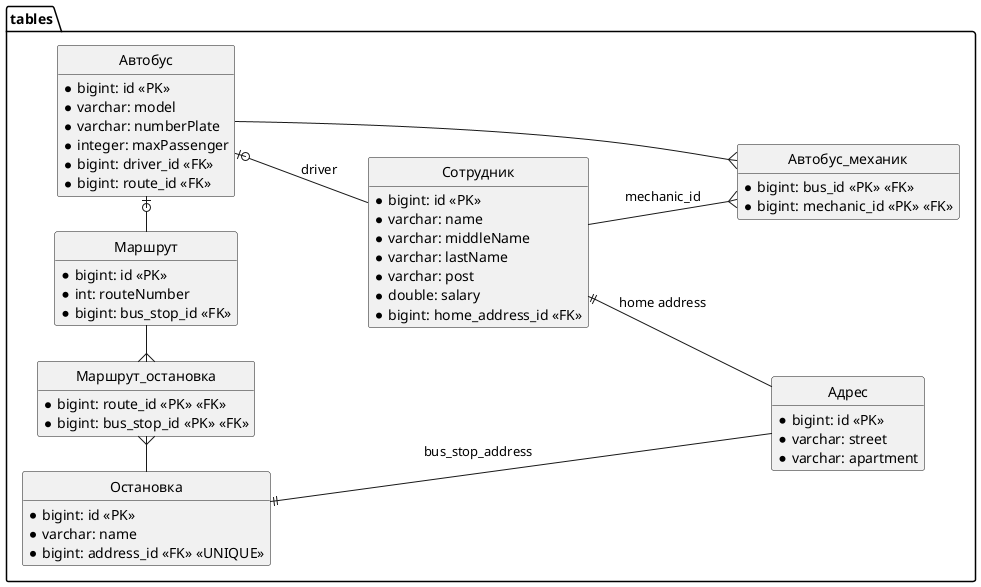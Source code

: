@startuml
'https://plantuml.com/class-diagram

'top to bottom direction
left to right direction


package tables {

    hide empty member
    hide circle



    entity "Адрес" as address {
        * bigint: id <<PK>>
        * varchar: street
        * varchar: apartment
    }

    entity "Автобус" as bus {
        * bigint: id <<PK>>
        * varchar: model
        * varchar: numberPlate
        * integer: maxPassenger
        * bigint: driver_id <<FK>>
        * bigint: route_id <<FK>>
    }

    entity "Сотрудник" as employee {
        * bigint: id <<PK>>
        * varchar: name
        * varchar: middleName
        * varchar: lastName
        * varchar: post
        * double: salary
        * bigint: home_address_id <<FK>>
    }

    employee ||-- address: "home address"


    bus  |o-- employee: driver

    entity "Автобус_механик" as bus_mechanic {
        * bigint: bus_id <<PK>> <<FK>>
        * bigint: mechanic_id <<PK>> <<FK>>
    }

    bus_mechanic }-- bus
    employee --{ bus_mechanic: mechanic_id



    entity "Остановка" as busstop {
        * bigint: id <<PK>>
        * varchar: name
        * bigint: address_id <<FK>> <<UNIQUE>>
    }

    busstop ||- address: bus_stop_address

    entity "Маршрут" as route {
        * bigint: id <<PK>>
        * int: routeNumber
        * bigint: bus_stop_id <<FK>>
    }
    route  -o|  bus

    entity "Маршрут_остановка" as route_busstop {
        * bigint: route_id <<PK>> <<FK>>
        * bigint: bus_stop_id <<PK>> <<FK>>

    }
    route_busstop }- route
    busstop -{ route_busstop

}
@enduml